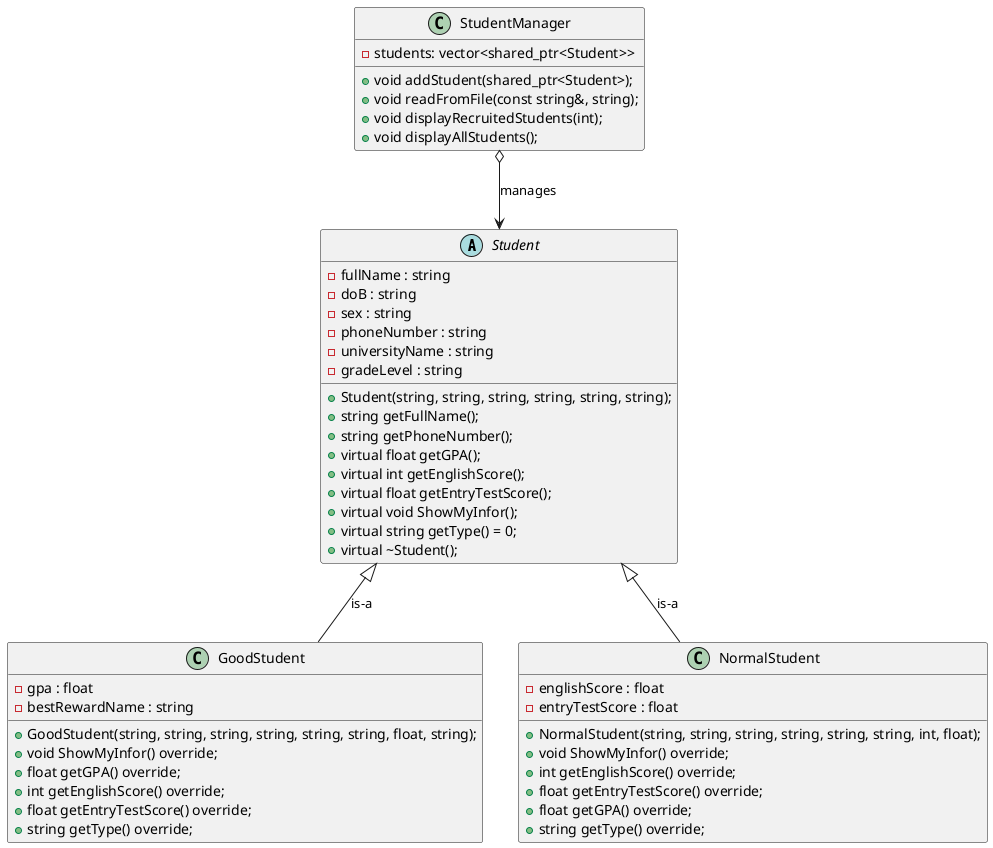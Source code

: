 @startuml
abstract class Student {
    - fullName : string
    - doB : string
    - sex : string
    - phoneNumber : string
    - universityName : string
    - gradeLevel : string
    + Student(string, string, string, string, string, string);
    + string getFullName();
    + string getPhoneNumber();
    + virtual float getGPA();
    + virtual int getEnglishScore();
    + virtual float getEntryTestScore();
    + virtual void ShowMyInfor();
    + virtual string getType() = 0;
    + virtual ~Student();
}

class GoodStudent {
    - gpa : float
    - bestRewardName : string
    + GoodStudent(string, string, string, string, string, string, float, string);   
    + void ShowMyInfor() override;
    + float getGPA() override;
    + int getEnglishScore() override;
    + float getEntryTestScore() override;
    + string getType() override;
}

class NormalStudent {
    - englishScore : float
    - entryTestScore : float
    + NormalStudent(string, string, string, string, string, string, int, float);
    + void ShowMyInfor() override;
    + int getEnglishScore() override;
    + float getEntryTestScore() override;
    + float getGPA() override;
    + string getType() override;
}

class StudentManager{
    - students: vector<shared_ptr<Student>>
    + void addStudent(shared_ptr<Student>);
    + void readFromFile(const string&, string);
    + void displayRecruitedStudents(int);
    + void displayAllStudents();
}

Student <|-- GoodStudent : is-a 
Student <|-- NormalStudent : is-a 
StudentManager o--> Student : manages
@enduml
